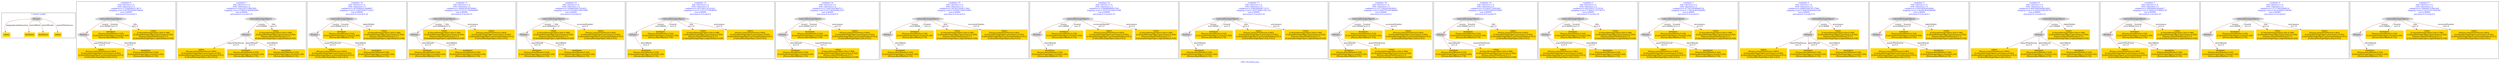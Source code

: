 digraph n0 {
fontcolor="blue"
remincross="true"
label="s09-s-18-artists.json"
subgraph cluster_0 {
label="1-correct model"
n2[style="filled",color="white",fillcolor="lightgray",label="Person1"];
n3[shape="plaintext",style="filled",fillcolor="gold",label="values"];
n4[shape="plaintext",style="filled",fillcolor="gold",label="birthDate"];
n5[shape="plaintext",style="filled",fillcolor="gold",label="deathDate"];
n6[shape="plaintext",style="filled",fillcolor="gold",label="values"];
}
subgraph cluster_1 {
label="candidate 0\nlink coherence:1.0\nnode coherence:1.0\nconfidence:0.5735662602113873\nmapping score:0.6078554200704624\ncost:4.99999\n-precision:0.4-recall:0.5"
n8[style="filled",color="white",fillcolor="lightgray",label="CulturalHeritageObject1"];
n9[style="filled",color="white",fillcolor="lightgray",label="Person1"];
n10[shape="plaintext",style="filled",fillcolor="gold",label="birthDate\n[Person,dateOfDeath,0.529]\n[CulturalHeritageObject,created,0.294]\n[Person,dateOfBirth,0.176]"];
n11[shape="plaintext",style="filled",fillcolor="gold",label="values\n[CulturalHeritageObject,title,0.588]\n[CulturalHeritageObject,provenance,0.204]\n[Person,nameOfThePerson,0.17]\n[CulturalHeritageObject,rightsHolder,0.038]"];
n12[shape="plaintext",style="filled",fillcolor="gold",label="values\n[Person,nameOfThePerson,0.883]\n[CulturalHeritageObject,provenance,0.092]\n[CulturalHeritageObject,accessionNumber,0.013]\n[CulturalHeritageObject,title,0.012]"];
n13[shape="plaintext",style="filled",fillcolor="gold",label="deathDate\n[Person,dateOfDeath,0.529]\n[CulturalHeritageObject,created,0.294]\n[Person,dateOfBirth,0.176]"];
}
subgraph cluster_2 {
label="candidate 1\nlink coherence:1.0\nnode coherence:1.0\nconfidence:0.5441547570897695\nmapping score:0.5980515856965898\ncost:4.99999\n-precision:0.2-recall:0.25"
n15[style="filled",color="white",fillcolor="lightgray",label="CulturalHeritageObject1"];
n16[style="filled",color="white",fillcolor="lightgray",label="Person1"];
n17[shape="plaintext",style="filled",fillcolor="gold",label="values\n[CulturalHeritageObject,title,0.588]\n[CulturalHeritageObject,provenance,0.204]\n[Person,nameOfThePerson,0.17]\n[CulturalHeritageObject,rightsHolder,0.038]"];
n18[shape="plaintext",style="filled",fillcolor="gold",label="values\n[Person,nameOfThePerson,0.883]\n[CulturalHeritageObject,provenance,0.092]\n[CulturalHeritageObject,accessionNumber,0.013]\n[CulturalHeritageObject,title,0.012]"];
n19[shape="plaintext",style="filled",fillcolor="gold",label="birthDate\n[Person,dateOfDeath,0.529]\n[CulturalHeritageObject,created,0.294]\n[Person,dateOfBirth,0.176]"];
n20[shape="plaintext",style="filled",fillcolor="gold",label="deathDate\n[Person,dateOfDeath,0.529]\n[CulturalHeritageObject,created,0.294]\n[Person,dateOfBirth,0.176]"];
}
subgraph cluster_3 {
label="candidate 10\nlink coherence:1.0\nnode coherence:1.0\nconfidence:0.34795962013648807\nmapping score:0.5326532067121627\ncost:4.99999\n-precision:0.2-recall:0.25"
n22[style="filled",color="white",fillcolor="lightgray",label="CulturalHeritageObject1"];
n23[style="filled",color="white",fillcolor="lightgray",label="Person1"];
n24[shape="plaintext",style="filled",fillcolor="gold",label="birthDate\n[Person,dateOfDeath,0.529]\n[CulturalHeritageObject,created,0.294]\n[Person,dateOfBirth,0.176]"];
n25[shape="plaintext",style="filled",fillcolor="gold",label="values\n[CulturalHeritageObject,title,0.588]\n[CulturalHeritageObject,provenance,0.204]\n[Person,nameOfThePerson,0.17]\n[CulturalHeritageObject,rightsHolder,0.038]"];
n26[shape="plaintext",style="filled",fillcolor="gold",label="values\n[Person,nameOfThePerson,0.883]\n[CulturalHeritageObject,provenance,0.092]\n[CulturalHeritageObject,accessionNumber,0.013]\n[CulturalHeritageObject,title,0.012]"];
n27[shape="plaintext",style="filled",fillcolor="gold",label="deathDate\n[Person,dateOfDeath,0.529]\n[CulturalHeritageObject,created,0.294]\n[Person,dateOfBirth,0.176]"];
}
subgraph cluster_4 {
label="candidate 11\nlink coherence:1.0\nnode coherence:1.0\nconfidence:0.3463634528769001\nmapping score:0.5321211509589667\ncost:4.99999\n-precision:0.0-recall:0.0"
n29[style="filled",color="white",fillcolor="lightgray",label="CulturalHeritageObject1"];
n30[style="filled",color="white",fillcolor="lightgray",label="Person1"];
n31[shape="plaintext",style="filled",fillcolor="gold",label="values\n[CulturalHeritageObject,title,0.588]\n[CulturalHeritageObject,provenance,0.204]\n[Person,nameOfThePerson,0.17]\n[CulturalHeritageObject,rightsHolder,0.038]"];
n32[shape="plaintext",style="filled",fillcolor="gold",label="values\n[Person,nameOfThePerson,0.883]\n[CulturalHeritageObject,provenance,0.092]\n[CulturalHeritageObject,accessionNumber,0.013]\n[CulturalHeritageObject,title,0.012]"];
n33[shape="plaintext",style="filled",fillcolor="gold",label="birthDate\n[Person,dateOfDeath,0.529]\n[CulturalHeritageObject,created,0.294]\n[Person,dateOfBirth,0.176]"];
n34[shape="plaintext",style="filled",fillcolor="gold",label="deathDate\n[Person,dateOfDeath,0.529]\n[CulturalHeritageObject,created,0.294]\n[Person,dateOfBirth,0.176]"];
}
subgraph cluster_5 {
label="candidate 12\nlink coherence:1.0\nnode coherence:1.0\nconfidence:0.32664856927452823\nmapping score:0.5255495230915094\ncost:4.99999\n-precision:0.0-recall:0.0"
n36[style="filled",color="white",fillcolor="lightgray",label="CulturalHeritageObject1"];
n37[style="filled",color="white",fillcolor="lightgray",label="Person1"];
n38[shape="plaintext",style="filled",fillcolor="gold",label="values\n[CulturalHeritageObject,title,0.588]\n[CulturalHeritageObject,provenance,0.204]\n[Person,nameOfThePerson,0.17]\n[CulturalHeritageObject,rightsHolder,0.038]"];
n39[shape="plaintext",style="filled",fillcolor="gold",label="values\n[Person,nameOfThePerson,0.883]\n[CulturalHeritageObject,provenance,0.092]\n[CulturalHeritageObject,accessionNumber,0.013]\n[CulturalHeritageObject,title,0.012]"];
n40[shape="plaintext",style="filled",fillcolor="gold",label="birthDate\n[Person,dateOfDeath,0.529]\n[CulturalHeritageObject,created,0.294]\n[Person,dateOfBirth,0.176]"];
n41[shape="plaintext",style="filled",fillcolor="gold",label="deathDate\n[Person,dateOfDeath,0.529]\n[CulturalHeritageObject,created,0.294]\n[Person,dateOfBirth,0.176]"];
}
subgraph cluster_6 {
label="candidate 13\nlink coherence:1.0\nnode coherence:1.0\nconfidence:0.2875382135141621\nmapping score:0.512512737838054\ncost:4.99999\n-precision:0.0-recall:0.0"
n43[style="filled",color="white",fillcolor="lightgray",label="CulturalHeritageObject1"];
n44[style="filled",color="white",fillcolor="lightgray",label="Person1"];
n45[shape="plaintext",style="filled",fillcolor="gold",label="birthDate\n[Person,dateOfDeath,0.529]\n[CulturalHeritageObject,created,0.294]\n[Person,dateOfBirth,0.176]"];
n46[shape="plaintext",style="filled",fillcolor="gold",label="values\n[CulturalHeritageObject,title,0.588]\n[CulturalHeritageObject,provenance,0.204]\n[Person,nameOfThePerson,0.17]\n[CulturalHeritageObject,rightsHolder,0.038]"];
n47[shape="plaintext",style="filled",fillcolor="gold",label="values\n[Person,nameOfThePerson,0.883]\n[CulturalHeritageObject,provenance,0.092]\n[CulturalHeritageObject,accessionNumber,0.013]\n[CulturalHeritageObject,title,0.012]"];
n48[shape="plaintext",style="filled",fillcolor="gold",label="deathDate\n[Person,dateOfDeath,0.529]\n[CulturalHeritageObject,created,0.294]\n[Person,dateOfBirth,0.176]"];
}
subgraph cluster_7 {
label="candidate 14\nlink coherence:1.0\nnode coherence:1.0\nconfidence:0.2714451097069712\nmapping score:0.5071483699023237\ncost:4.99999\n-precision:0.0-recall:0.0"
n50[style="filled",color="white",fillcolor="lightgray",label="CulturalHeritageObject1"];
n51[style="filled",color="white",fillcolor="lightgray",label="Person1"];
n52[shape="plaintext",style="filled",fillcolor="gold",label="deathDate\n[Person,dateOfDeath,0.529]\n[CulturalHeritageObject,created,0.294]\n[Person,dateOfBirth,0.176]"];
n53[shape="plaintext",style="filled",fillcolor="gold",label="values\n[Person,nameOfThePerson,0.883]\n[CulturalHeritageObject,provenance,0.092]\n[CulturalHeritageObject,accessionNumber,0.013]\n[CulturalHeritageObject,title,0.012]"];
n54[shape="plaintext",style="filled",fillcolor="gold",label="birthDate\n[Person,dateOfDeath,0.529]\n[CulturalHeritageObject,created,0.294]\n[Person,dateOfBirth,0.176]"];
n55[shape="plaintext",style="filled",fillcolor="gold",label="values\n[CulturalHeritageObject,title,0.588]\n[CulturalHeritageObject,provenance,0.204]\n[Person,nameOfThePerson,0.17]\n[CulturalHeritageObject,rightsHolder,0.038]"];
}
subgraph cluster_8 {
label="candidate 15\nlink coherence:1.0\nnode coherence:1.0\nconfidence:0.2678233299117902\nmapping score:0.5059411099705967\ncost:4.99999\n-precision:0.0-recall:0.0"
n57[style="filled",color="white",fillcolor="lightgray",label="CulturalHeritageObject1"];
n58[style="filled",color="white",fillcolor="lightgray",label="Person1"];
n59[shape="plaintext",style="filled",fillcolor="gold",label="birthDate\n[Person,dateOfDeath,0.529]\n[CulturalHeritageObject,created,0.294]\n[Person,dateOfBirth,0.176]"];
n60[shape="plaintext",style="filled",fillcolor="gold",label="values\n[CulturalHeritageObject,title,0.588]\n[CulturalHeritageObject,provenance,0.204]\n[Person,nameOfThePerson,0.17]\n[CulturalHeritageObject,rightsHolder,0.038]"];
n61[shape="plaintext",style="filled",fillcolor="gold",label="values\n[Person,nameOfThePerson,0.883]\n[CulturalHeritageObject,provenance,0.092]\n[CulturalHeritageObject,accessionNumber,0.013]\n[CulturalHeritageObject,title,0.012]"];
n62[shape="plaintext",style="filled",fillcolor="gold",label="deathDate\n[Person,dateOfDeath,0.529]\n[CulturalHeritageObject,created,0.294]\n[Person,dateOfBirth,0.176]"];
}
subgraph cluster_9 {
label="candidate 16\nlink coherence:1.0\nnode coherence:1.0\nconfidence:0.2599969980937563\nmapping score:0.5033323326979188\ncost:4.99999\n-precision:0.2-recall:0.25"
n64[style="filled",color="white",fillcolor="lightgray",label="CulturalHeritageObject1"];
n65[style="filled",color="white",fillcolor="lightgray",label="Person1"];
n66[shape="plaintext",style="filled",fillcolor="gold",label="birthDate\n[Person,dateOfDeath,0.529]\n[CulturalHeritageObject,created,0.294]\n[Person,dateOfBirth,0.176]"];
n67[shape="plaintext",style="filled",fillcolor="gold",label="values\n[Person,nameOfThePerson,0.883]\n[CulturalHeritageObject,provenance,0.092]\n[CulturalHeritageObject,accessionNumber,0.013]\n[CulturalHeritageObject,title,0.012]"];
n68[shape="plaintext",style="filled",fillcolor="gold",label="values\n[CulturalHeritageObject,title,0.588]\n[CulturalHeritageObject,provenance,0.204]\n[Person,nameOfThePerson,0.17]\n[CulturalHeritageObject,rightsHolder,0.038]"];
n69[shape="plaintext",style="filled",fillcolor="gold",label="deathDate\n[Person,dateOfDeath,0.529]\n[CulturalHeritageObject,created,0.294]\n[Person,dateOfBirth,0.176]"];
}
subgraph cluster_10 {
label="candidate 17\nlink coherence:1.0\nnode coherence:1.0\nconfidence:0.2598294494173372\nmapping score:0.5032764831391124\ncost:4.99999\n-precision:0.2-recall:0.25"
n71[style="filled",color="white",fillcolor="lightgray",label="CulturalHeritageObject1"];
n72[style="filled",color="white",fillcolor="lightgray",label="Person1"];
n73[shape="plaintext",style="filled",fillcolor="gold",label="birthDate\n[Person,dateOfDeath,0.529]\n[CulturalHeritageObject,created,0.294]\n[Person,dateOfBirth,0.176]"];
n74[shape="plaintext",style="filled",fillcolor="gold",label="values\n[Person,nameOfThePerson,0.883]\n[CulturalHeritageObject,provenance,0.092]\n[CulturalHeritageObject,accessionNumber,0.013]\n[CulturalHeritageObject,title,0.012]"];
n75[shape="plaintext",style="filled",fillcolor="gold",label="values\n[CulturalHeritageObject,title,0.588]\n[CulturalHeritageObject,provenance,0.204]\n[Person,nameOfThePerson,0.17]\n[CulturalHeritageObject,rightsHolder,0.038]"];
n76[shape="plaintext",style="filled",fillcolor="gold",label="deathDate\n[Person,dateOfDeath,0.529]\n[CulturalHeritageObject,created,0.294]\n[Person,dateOfBirth,0.176]"];
}
subgraph cluster_11 {
label="candidate 18\nlink coherence:1.0\nnode coherence:1.0\nconfidence:0.25173022610459933\nmapping score:0.5005767420348665\ncost:4.99999\n-precision:0.0-recall:0.0"
n78[style="filled",color="white",fillcolor="lightgray",label="CulturalHeritageObject1"];
n79[style="filled",color="white",fillcolor="lightgray",label="Person1"];
n80[shape="plaintext",style="filled",fillcolor="gold",label="deathDate\n[Person,dateOfDeath,0.529]\n[CulturalHeritageObject,created,0.294]\n[Person,dateOfBirth,0.176]"];
n81[shape="plaintext",style="filled",fillcolor="gold",label="values\n[Person,nameOfThePerson,0.883]\n[CulturalHeritageObject,provenance,0.092]\n[CulturalHeritageObject,accessionNumber,0.013]\n[CulturalHeritageObject,title,0.012]"];
n82[shape="plaintext",style="filled",fillcolor="gold",label="birthDate\n[Person,dateOfDeath,0.529]\n[CulturalHeritageObject,created,0.294]\n[Person,dateOfBirth,0.176]"];
n83[shape="plaintext",style="filled",fillcolor="gold",label="values\n[CulturalHeritageObject,title,0.588]\n[CulturalHeritageObject,provenance,0.204]\n[Person,nameOfThePerson,0.17]\n[CulturalHeritageObject,rightsHolder,0.038]"];
}
subgraph cluster_12 {
label="candidate 19\nlink coherence:1.0\nnode coherence:1.0\nconfidence:0.2515626774281802\nmapping score:0.5005208924760601\ncost:4.99999\n-precision:0.0-recall:0.0"
n85[style="filled",color="white",fillcolor="lightgray",label="CulturalHeritageObject1"];
n86[style="filled",color="white",fillcolor="lightgray",label="Person1"];
n87[shape="plaintext",style="filled",fillcolor="gold",label="deathDate\n[Person,dateOfDeath,0.529]\n[CulturalHeritageObject,created,0.294]\n[Person,dateOfBirth,0.176]"];
n88[shape="plaintext",style="filled",fillcolor="gold",label="values\n[Person,nameOfThePerson,0.883]\n[CulturalHeritageObject,provenance,0.092]\n[CulturalHeritageObject,accessionNumber,0.013]\n[CulturalHeritageObject,title,0.012]"];
n89[shape="plaintext",style="filled",fillcolor="gold",label="birthDate\n[Person,dateOfDeath,0.529]\n[CulturalHeritageObject,created,0.294]\n[Person,dateOfBirth,0.176]"];
n90[shape="plaintext",style="filled",fillcolor="gold",label="values\n[CulturalHeritageObject,title,0.588]\n[CulturalHeritageObject,provenance,0.204]\n[Person,nameOfThePerson,0.17]\n[CulturalHeritageObject,rightsHolder,0.038]"];
}
subgraph cluster_13 {
label="candidate 2\nlink coherence:1.0\nnode coherence:1.0\nconfidence:0.4853295177270314\nmapping score:0.5784431725756771\ncost:4.99999\n-precision:0.2-recall:0.25"
n92[style="filled",color="white",fillcolor="lightgray",label="CulturalHeritageObject1"];
n93[style="filled",color="white",fillcolor="lightgray",label="Person1"];
n94[shape="plaintext",style="filled",fillcolor="gold",label="birthDate\n[Person,dateOfDeath,0.529]\n[CulturalHeritageObject,created,0.294]\n[Person,dateOfBirth,0.176]"];
n95[shape="plaintext",style="filled",fillcolor="gold",label="values\n[CulturalHeritageObject,title,0.588]\n[CulturalHeritageObject,provenance,0.204]\n[Person,nameOfThePerson,0.17]\n[CulturalHeritageObject,rightsHolder,0.038]"];
n96[shape="plaintext",style="filled",fillcolor="gold",label="values\n[Person,nameOfThePerson,0.883]\n[CulturalHeritageObject,provenance,0.092]\n[CulturalHeritageObject,accessionNumber,0.013]\n[CulturalHeritageObject,title,0.012]"];
n97[shape="plaintext",style="filled",fillcolor="gold",label="deathDate\n[Person,dateOfDeath,0.529]\n[CulturalHeritageObject,created,0.294]\n[Person,dateOfBirth,0.176]"];
}
subgraph cluster_14 {
label="candidate 3\nlink coherence:1.0\nnode coherence:1.0\nconfidence:0.47750318590899754\nmapping score:0.5758343953029992\ncost:4.99999\n-precision:0.4-recall:0.5"
n99[style="filled",color="white",fillcolor="lightgray",label="CulturalHeritageObject1"];
n100[style="filled",color="white",fillcolor="lightgray",label="Person1"];
n101[shape="plaintext",style="filled",fillcolor="gold",label="birthDate\n[Person,dateOfDeath,0.529]\n[CulturalHeritageObject,created,0.294]\n[Person,dateOfBirth,0.176]"];
n102[shape="plaintext",style="filled",fillcolor="gold",label="values\n[CulturalHeritageObject,title,0.588]\n[CulturalHeritageObject,provenance,0.204]\n[Person,nameOfThePerson,0.17]\n[CulturalHeritageObject,rightsHolder,0.038]"];
n103[shape="plaintext",style="filled",fillcolor="gold",label="values\n[Person,nameOfThePerson,0.883]\n[CulturalHeritageObject,provenance,0.092]\n[CulturalHeritageObject,accessionNumber,0.013]\n[CulturalHeritageObject,title,0.012]"];
n104[shape="plaintext",style="filled",fillcolor="gold",label="deathDate\n[Person,dateOfDeath,0.529]\n[CulturalHeritageObject,created,0.294]\n[Person,dateOfBirth,0.176]"];
}
subgraph cluster_15 {
label="candidate 4\nlink coherence:1.0\nnode coherence:1.0\nconfidence:0.44809168278737965\nmapping score:0.5660305609291266\ncost:4.99999\n-precision:0.2-recall:0.25"
n106[style="filled",color="white",fillcolor="lightgray",label="CulturalHeritageObject1"];
n107[style="filled",color="white",fillcolor="lightgray",label="Person1"];
n108[shape="plaintext",style="filled",fillcolor="gold",label="values\n[CulturalHeritageObject,title,0.588]\n[CulturalHeritageObject,provenance,0.204]\n[Person,nameOfThePerson,0.17]\n[CulturalHeritageObject,rightsHolder,0.038]"];
n109[shape="plaintext",style="filled",fillcolor="gold",label="values\n[Person,nameOfThePerson,0.883]\n[CulturalHeritageObject,provenance,0.092]\n[CulturalHeritageObject,accessionNumber,0.013]\n[CulturalHeritageObject,title,0.012]"];
n110[shape="plaintext",style="filled",fillcolor="gold",label="birthDate\n[Person,dateOfDeath,0.529]\n[CulturalHeritageObject,created,0.294]\n[Person,dateOfBirth,0.176]"];
n111[shape="plaintext",style="filled",fillcolor="gold",label="deathDate\n[Person,dateOfDeath,0.529]\n[CulturalHeritageObject,created,0.294]\n[Person,dateOfBirth,0.176]"];
}
subgraph cluster_16 {
label="candidate 5\nlink coherence:1.0\nnode coherence:1.0\nconfidence:0.436196362620844\nmapping score:0.562065454206948\ncost:4.99999\n-precision:0.4-recall:0.5"
n113[style="filled",color="white",fillcolor="lightgray",label="CulturalHeritageObject1"];
n114[style="filled",color="white",fillcolor="lightgray",label="Person1"];
n115[shape="plaintext",style="filled",fillcolor="gold",label="birthDate\n[Person,dateOfDeath,0.529]\n[CulturalHeritageObject,created,0.294]\n[Person,dateOfBirth,0.176]"];
n116[shape="plaintext",style="filled",fillcolor="gold",label="values\n[CulturalHeritageObject,title,0.588]\n[CulturalHeritageObject,provenance,0.204]\n[Person,nameOfThePerson,0.17]\n[CulturalHeritageObject,rightsHolder,0.038]"];
n117[shape="plaintext",style="filled",fillcolor="gold",label="values\n[Person,nameOfThePerson,0.883]\n[CulturalHeritageObject,provenance,0.092]\n[CulturalHeritageObject,accessionNumber,0.013]\n[CulturalHeritageObject,title,0.012]"];
n118[shape="plaintext",style="filled",fillcolor="gold",label="deathDate\n[Person,dateOfDeath,0.529]\n[CulturalHeritageObject,created,0.294]\n[Person,dateOfBirth,0.176]"];
}
subgraph cluster_17 {
label="candidate 6\nlink coherence:1.0\nnode coherence:1.0\nconfidence:0.40678485949922605\nmapping score:0.5522616198330753\ncost:4.99999\n-precision:0.2-recall:0.25"
n120[style="filled",color="white",fillcolor="lightgray",label="CulturalHeritageObject1"];
n121[style="filled",color="white",fillcolor="lightgray",label="Person1"];
n122[shape="plaintext",style="filled",fillcolor="gold",label="values\n[CulturalHeritageObject,title,0.588]\n[CulturalHeritageObject,provenance,0.204]\n[Person,nameOfThePerson,0.17]\n[CulturalHeritageObject,rightsHolder,0.038]"];
n123[shape="plaintext",style="filled",fillcolor="gold",label="values\n[Person,nameOfThePerson,0.883]\n[CulturalHeritageObject,provenance,0.092]\n[CulturalHeritageObject,accessionNumber,0.013]\n[CulturalHeritageObject,title,0.012]"];
n124[shape="plaintext",style="filled",fillcolor="gold",label="birthDate\n[Person,dateOfDeath,0.529]\n[CulturalHeritageObject,created,0.294]\n[Person,dateOfBirth,0.176]"];
n125[shape="plaintext",style="filled",fillcolor="gold",label="deathDate\n[Person,dateOfDeath,0.529]\n[CulturalHeritageObject,created,0.294]\n[Person,dateOfBirth,0.176]"];
}
subgraph cluster_18 {
label="candidate 7\nlink coherence:1.0\nnode coherence:1.0\nconfidence:0.3892664434246417\nmapping score:0.5464221478082139\ncost:4.99999\n-precision:0.2-recall:0.25"
n127[style="filled",color="white",fillcolor="lightgray",label="CulturalHeritageObject1"];
n128[style="filled",color="white",fillcolor="lightgray",label="Person1"];
n129[shape="plaintext",style="filled",fillcolor="gold",label="birthDate\n[Person,dateOfDeath,0.529]\n[CulturalHeritageObject,created,0.294]\n[Person,dateOfBirth,0.176]"];
n130[shape="plaintext",style="filled",fillcolor="gold",label="values\n[CulturalHeritageObject,title,0.588]\n[CulturalHeritageObject,provenance,0.204]\n[Person,nameOfThePerson,0.17]\n[CulturalHeritageObject,rightsHolder,0.038]"];
n131[shape="plaintext",style="filled",fillcolor="gold",label="values\n[Person,nameOfThePerson,0.883]\n[CulturalHeritageObject,provenance,0.092]\n[CulturalHeritageObject,accessionNumber,0.013]\n[CulturalHeritageObject,title,0.012]"];
n132[shape="plaintext",style="filled",fillcolor="gold",label="deathDate\n[Person,dateOfDeath,0.529]\n[CulturalHeritageObject,created,0.294]\n[Person,dateOfBirth,0.176]"];
}
subgraph cluster_19 {
label="candidate 8\nlink coherence:1.0\nnode coherence:1.0\nconfidence:0.375774955998518\nmapping score:0.5419249853328393\ncost:4.99999\n-precision:0.0-recall:0.0"
n134[style="filled",color="white",fillcolor="lightgray",label="CulturalHeritageObject1"];
n135[style="filled",color="white",fillcolor="lightgray",label="Person1"];
n136[shape="plaintext",style="filled",fillcolor="gold",label="deathDate\n[Person,dateOfDeath,0.529]\n[CulturalHeritageObject,created,0.294]\n[Person,dateOfBirth,0.176]"];
n137[shape="plaintext",style="filled",fillcolor="gold",label="values\n[CulturalHeritageObject,title,0.588]\n[CulturalHeritageObject,provenance,0.204]\n[Person,nameOfThePerson,0.17]\n[CulturalHeritageObject,rightsHolder,0.038]"];
n138[shape="plaintext",style="filled",fillcolor="gold",label="values\n[Person,nameOfThePerson,0.883]\n[CulturalHeritageObject,provenance,0.092]\n[CulturalHeritageObject,accessionNumber,0.013]\n[CulturalHeritageObject,title,0.012]"];
n139[shape="plaintext",style="filled",fillcolor="gold",label="birthDate\n[Person,dateOfDeath,0.529]\n[CulturalHeritageObject,created,0.294]\n[Person,dateOfBirth,0.176]"];
}
subgraph cluster_20 {
label="candidate 9\nlink coherence:1.0\nnode coherence:1.0\nconfidence:0.3560600723961461\nmapping score:0.535353357465382\ncost:4.99999\n-precision:0.0-recall:0.0"
n141[style="filled",color="white",fillcolor="lightgray",label="CulturalHeritageObject1"];
n142[style="filled",color="white",fillcolor="lightgray",label="Person1"];
n143[shape="plaintext",style="filled",fillcolor="gold",label="deathDate\n[Person,dateOfDeath,0.529]\n[CulturalHeritageObject,created,0.294]\n[Person,dateOfBirth,0.176]"];
n144[shape="plaintext",style="filled",fillcolor="gold",label="values\n[CulturalHeritageObject,title,0.588]\n[CulturalHeritageObject,provenance,0.204]\n[Person,nameOfThePerson,0.17]\n[CulturalHeritageObject,rightsHolder,0.038]"];
n145[shape="plaintext",style="filled",fillcolor="gold",label="values\n[Person,nameOfThePerson,0.883]\n[CulturalHeritageObject,provenance,0.092]\n[CulturalHeritageObject,accessionNumber,0.013]\n[CulturalHeritageObject,title,0.012]"];
n146[shape="plaintext",style="filled",fillcolor="gold",label="birthDate\n[Person,dateOfDeath,0.529]\n[CulturalHeritageObject,created,0.294]\n[Person,dateOfBirth,0.176]"];
}
n2 -> n3[color="brown",fontcolor="black",label="biographicalInformation"]
n2 -> n4[color="brown",fontcolor="black",label="dateOfBirth"]
n2 -> n5[color="brown",fontcolor="black",label="dateOfDeath"]
n2 -> n6[color="brown",fontcolor="black",label="nameOfThePerson"]
n8 -> n9[color="brown",fontcolor="black",label="creator\nw=0.99999"]
n8 -> n10[color="brown",fontcolor="black",label="created\nw=1.0"]
n8 -> n11[color="brown",fontcolor="black",label="title\nw=1.0"]
n9 -> n12[color="brown",fontcolor="black",label="nameOfThePerson\nw=1.0"]
n9 -> n13[color="brown",fontcolor="black",label="dateOfDeath\nw=1.0"]
n15 -> n16[color="brown",fontcolor="black",label="creator\nw=0.99999"]
n15 -> n17[color="brown",fontcolor="black",label="title\nw=1.0"]
n16 -> n18[color="brown",fontcolor="black",label="nameOfThePerson\nw=1.0"]
n16 -> n19[color="brown",fontcolor="black",label="dateOfDeath\nw=1.0"]
n16 -> n20[color="brown",fontcolor="black",label="dateOfBirth\nw=1.0"]
n22 -> n23[color="brown",fontcolor="black",label="creator\nw=0.99999"]
n22 -> n24[color="brown",fontcolor="black",label="created\nw=1.0"]
n22 -> n25[color="brown",fontcolor="black",label="rightsHolder\nw=1.0"]
n23 -> n26[color="brown",fontcolor="black",label="nameOfThePerson\nw=1.0"]
n23 -> n27[color="brown",fontcolor="black",label="dateOfBirth\nw=1.0"]
n29 -> n30[color="brown",fontcolor="black",label="creator\nw=0.99999"]
n29 -> n31[color="brown",fontcolor="black",label="title\nw=1.0"]
n29 -> n32[color="brown",fontcolor="black",label="provenance\nw=1.0"]
n30 -> n33[color="brown",fontcolor="black",label="dateOfDeath\nw=1.0"]
n30 -> n34[color="brown",fontcolor="black",label="dateOfBirth\nw=1.0"]
n36 -> n37[color="brown",fontcolor="black",label="creator\nw=0.99999"]
n36 -> n38[color="brown",fontcolor="black",label="title\nw=1.0"]
n36 -> n39[color="brown",fontcolor="black",label="accessionNumber\nw=1.0"]
n37 -> n40[color="brown",fontcolor="black",label="dateOfDeath\nw=1.0"]
n37 -> n41[color="brown",fontcolor="black",label="dateOfBirth\nw=1.0"]
n43 -> n44[color="brown",fontcolor="black",label="creator\nw=0.99999"]
n43 -> n45[color="brown",fontcolor="black",label="created\nw=1.0"]
n43 -> n46[color="brown",fontcolor="black",label="title\nw=1.0"]
n43 -> n47[color="brown",fontcolor="black",label="provenance\nw=1.0"]
n44 -> n48[color="brown",fontcolor="black",label="dateOfBirth\nw=1.0"]
n50 -> n51[color="brown",fontcolor="black",label="creator\nw=0.99999"]
n50 -> n52[color="brown",fontcolor="black",label="created\nw=1.0"]
n50 -> n53[color="brown",fontcolor="black",label="provenance\nw=1.0"]
n51 -> n54[color="brown",fontcolor="black",label="dateOfDeath\nw=1.0"]
n51 -> n55[color="brown",fontcolor="black",label="nameOfThePerson\nw=1.0"]
n57 -> n58[color="brown",fontcolor="black",label="creator\nw=0.99999"]
n57 -> n59[color="brown",fontcolor="black",label="created\nw=1.0"]
n57 -> n60[color="brown",fontcolor="black",label="title\nw=1.0"]
n57 -> n61[color="brown",fontcolor="black",label="accessionNumber\nw=1.0"]
n58 -> n62[color="brown",fontcolor="black",label="dateOfBirth\nw=1.0"]
n64 -> n65[color="brown",fontcolor="black",label="creator\nw=0.99999"]
n64 -> n66[color="brown",fontcolor="black",label="created\nw=1.0"]
n64 -> n67[color="brown",fontcolor="black",label="accessionNumber\nw=1.0"]
n64 -> n68[color="brown",fontcolor="black",label="provenance\nw=1.0"]
n65 -> n69[color="brown",fontcolor="black",label="dateOfDeath\nw=1.0"]
n71 -> n72[color="brown",fontcolor="black",label="creator\nw=0.99999"]
n71 -> n73[color="brown",fontcolor="black",label="created\nw=1.0"]
n71 -> n74[color="brown",fontcolor="black",label="title\nw=1.0"]
n71 -> n75[color="brown",fontcolor="black",label="provenance\nw=1.0"]
n72 -> n76[color="brown",fontcolor="black",label="dateOfDeath\nw=1.0"]
n78 -> n79[color="brown",fontcolor="black",label="creator\nw=0.99999"]
n78 -> n80[color="brown",fontcolor="black",label="created\nw=1.0"]
n78 -> n81[color="brown",fontcolor="black",label="accessionNumber\nw=1.0"]
n79 -> n82[color="brown",fontcolor="black",label="dateOfDeath\nw=1.0"]
n79 -> n83[color="brown",fontcolor="black",label="nameOfThePerson\nw=1.0"]
n85 -> n86[color="brown",fontcolor="black",label="creator\nw=0.99999"]
n85 -> n87[color="brown",fontcolor="black",label="created\nw=1.0"]
n85 -> n88[color="brown",fontcolor="black",label="title\nw=1.0"]
n86 -> n89[color="brown",fontcolor="black",label="dateOfDeath\nw=1.0"]
n86 -> n90[color="brown",fontcolor="black",label="nameOfThePerson\nw=1.0"]
n92 -> n93[color="brown",fontcolor="black",label="creator\nw=0.99999"]
n92 -> n94[color="brown",fontcolor="black",label="created\nw=1.0"]
n92 -> n95[color="brown",fontcolor="black",label="title\nw=1.0"]
n93 -> n96[color="brown",fontcolor="black",label="nameOfThePerson\nw=1.0"]
n93 -> n97[color="brown",fontcolor="black",label="dateOfBirth\nw=1.0"]
n99 -> n100[color="brown",fontcolor="black",label="creator\nw=0.99999"]
n99 -> n101[color="brown",fontcolor="black",label="created\nw=1.0"]
n99 -> n102[color="brown",fontcolor="black",label="provenance\nw=1.0"]
n100 -> n103[color="brown",fontcolor="black",label="nameOfThePerson\nw=1.0"]
n100 -> n104[color="brown",fontcolor="black",label="dateOfDeath\nw=1.0"]
n106 -> n107[color="brown",fontcolor="black",label="creator\nw=0.99999"]
n106 -> n108[color="brown",fontcolor="black",label="provenance\nw=1.0"]
n107 -> n109[color="brown",fontcolor="black",label="nameOfThePerson\nw=1.0"]
n107 -> n110[color="brown",fontcolor="black",label="dateOfDeath\nw=1.0"]
n107 -> n111[color="brown",fontcolor="black",label="dateOfBirth\nw=1.0"]
n113 -> n114[color="brown",fontcolor="black",label="creator\nw=0.99999"]
n113 -> n115[color="brown",fontcolor="black",label="created\nw=1.0"]
n113 -> n116[color="brown",fontcolor="black",label="rightsHolder\nw=1.0"]
n114 -> n117[color="brown",fontcolor="black",label="nameOfThePerson\nw=1.0"]
n114 -> n118[color="brown",fontcolor="black",label="dateOfDeath\nw=1.0"]
n120 -> n121[color="brown",fontcolor="black",label="creator\nw=0.99999"]
n120 -> n122[color="brown",fontcolor="black",label="rightsHolder\nw=1.0"]
n121 -> n123[color="brown",fontcolor="black",label="nameOfThePerson\nw=1.0"]
n121 -> n124[color="brown",fontcolor="black",label="dateOfDeath\nw=1.0"]
n121 -> n125[color="brown",fontcolor="black",label="dateOfBirth\nw=1.0"]
n127 -> n128[color="brown",fontcolor="black",label="creator\nw=0.99999"]
n127 -> n129[color="brown",fontcolor="black",label="created\nw=1.0"]
n127 -> n130[color="brown",fontcolor="black",label="provenance\nw=1.0"]
n128 -> n131[color="brown",fontcolor="black",label="nameOfThePerson\nw=1.0"]
n128 -> n132[color="brown",fontcolor="black",label="dateOfBirth\nw=1.0"]
n134 -> n135[color="brown",fontcolor="black",label="creator\nw=0.99999"]
n134 -> n136[color="brown",fontcolor="black",label="created\nw=1.0"]
n134 -> n137[color="brown",fontcolor="black",label="title\nw=1.0"]
n134 -> n138[color="brown",fontcolor="black",label="provenance\nw=1.0"]
n135 -> n139[color="brown",fontcolor="black",label="dateOfDeath\nw=1.0"]
n141 -> n142[color="brown",fontcolor="black",label="creator\nw=0.99999"]
n141 -> n143[color="brown",fontcolor="black",label="created\nw=1.0"]
n141 -> n144[color="brown",fontcolor="black",label="title\nw=1.0"]
n141 -> n145[color="brown",fontcolor="black",label="accessionNumber\nw=1.0"]
n142 -> n146[color="brown",fontcolor="black",label="dateOfDeath\nw=1.0"]
}

